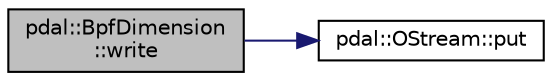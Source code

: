 digraph "pdal::BpfDimension::write"
{
  edge [fontname="Helvetica",fontsize="10",labelfontname="Helvetica",labelfontsize="10"];
  node [fontname="Helvetica",fontsize="10",shape=record];
  rankdir="LR";
  Node1 [label="pdal::BpfDimension\l::write",height=0.2,width=0.4,color="black", fillcolor="grey75", style="filled", fontcolor="black"];
  Node1 -> Node2 [color="midnightblue",fontsize="10",style="solid",fontname="Helvetica"];
  Node2 [label="pdal::OStream::put",height=0.2,width=0.4,color="black", fillcolor="white", style="filled",URL="$classpdal_1_1OStream.html#ae1e8327478f6e16d6f0ec19d876106b5"];
}
